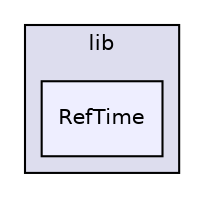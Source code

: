 digraph "RefTime" {
  compound=true
  node [ fontsize="10", fontname="Helvetica"];
  edge [ labelfontsize="10", labelfontname="Helvetica"];
  subgraph clusterdir_9f13e7e48b1dae88d68f6e470b94897e {
    graph [ bgcolor="#ddddee", pencolor="black", label="lib" fontname="Helvetica", fontsize="10", URL="dir_9f13e7e48b1dae88d68f6e470b94897e.html"]
  dir_9c40091a7a27e15303e41a0872fa5d7e [shape=box, label="RefTime", style="filled", fillcolor="#eeeeff", pencolor="black", URL="dir_9c40091a7a27e15303e41a0872fa5d7e.html"];
  }
}
